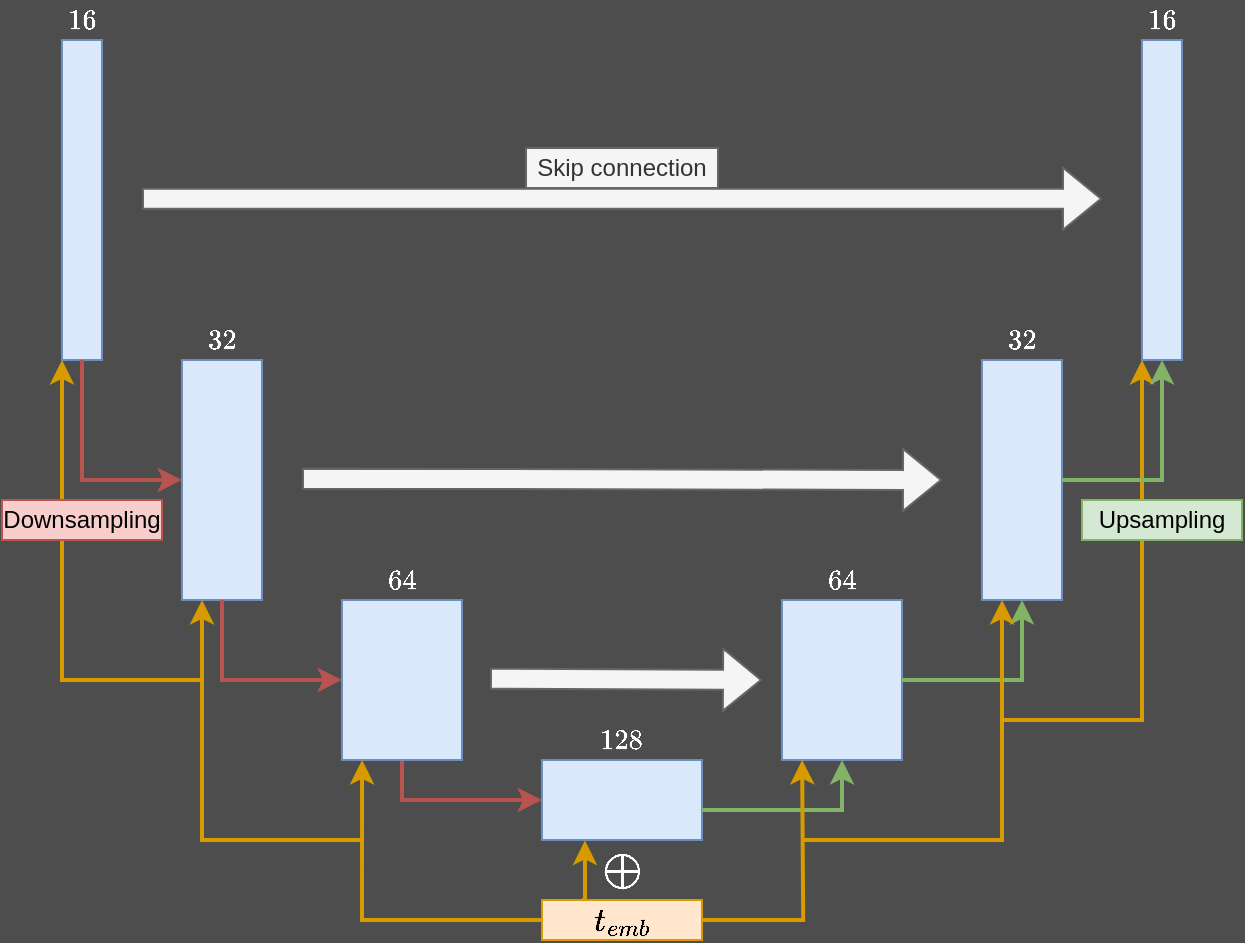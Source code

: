 <mxfile version="20.3.0" type="device"><diagram id="d5dlekxa1D21UrC04uI6" name="Page-1"><mxGraphModel dx="946" dy="672" grid="1" gridSize="10" guides="1" tooltips="1" connect="1" arrows="1" fold="1" page="1" pageScale="1" pageWidth="827" pageHeight="1169" background="#4D4D4D" math="1" shadow="0"><root><mxCell id="0"/><mxCell id="1" parent="0"/><mxCell id="c4rU9pRKck7iuJNot41Z-17" style="edgeStyle=orthogonalEdgeStyle;rounded=0;orthogonalLoop=1;jettySize=auto;html=1;entryX=0;entryY=1;entryDx=0;entryDy=0;fillColor=#ffe6cc;strokeColor=#d79b00;strokeWidth=2;" edge="1" parent="1" target="PY2M_5YpXHW3IMOn1dfJ-1"><mxGeometry relative="1" as="geometry"><mxPoint x="150.04" y="440" as="targetPoint"/><mxPoint x="230.04" y="560" as="sourcePoint"/><Array as="points"><mxPoint x="160" y="560"/></Array></mxGeometry></mxCell><mxCell id="c4rU9pRKck7iuJNot41Z-20" style="edgeStyle=orthogonalEdgeStyle;rounded=0;orthogonalLoop=1;jettySize=auto;html=1;exitX=1;exitY=0.5;exitDx=0;exitDy=0;entryX=0;entryY=1;entryDx=0;entryDy=0;fillColor=#ffe6cc;strokeColor=#d79b00;strokeWidth=2;" edge="1" parent="1" target="PY2M_5YpXHW3IMOn1dfJ-11"><mxGeometry relative="1" as="geometry"><mxPoint x="680.06" y="500" as="targetPoint"/><mxPoint x="630" y="580" as="sourcePoint"/><Array as="points"><mxPoint x="700" y="580"/></Array></mxGeometry></mxCell><mxCell id="PY2M_5YpXHW3IMOn1dfJ-1" value="" style="rounded=0;whiteSpace=wrap;html=1;fillColor=#dae8fc;strokeColor=#6c8ebf;" parent="1" vertex="1"><mxGeometry x="160" y="240" width="20" height="160" as="geometry"/></mxCell><mxCell id="PY2M_5YpXHW3IMOn1dfJ-2" value="" style="rounded=0;whiteSpace=wrap;html=1;fillColor=#dae8fc;strokeColor=#6c8ebf;" parent="1" vertex="1"><mxGeometry x="220" y="400" width="40" height="120" as="geometry"/></mxCell><mxCell id="PY2M_5YpXHW3IMOn1dfJ-16" style="edgeStyle=orthogonalEdgeStyle;rounded=0;orthogonalLoop=1;jettySize=auto;html=1;exitX=0.5;exitY=1;exitDx=0;exitDy=0;entryX=0;entryY=0.5;entryDx=0;entryDy=0;fillColor=#f8cecc;strokeColor=#b85450;strokeWidth=2;" parent="1" source="PY2M_5YpXHW3IMOn1dfJ-5" target="PY2M_5YpXHW3IMOn1dfJ-6" edge="1"><mxGeometry relative="1" as="geometry"/></mxCell><mxCell id="PY2M_5YpXHW3IMOn1dfJ-5" value="" style="rounded=0;whiteSpace=wrap;html=1;fillColor=#dae8fc;strokeColor=#6c8ebf;" parent="1" vertex="1"><mxGeometry x="300" y="520" width="60" height="80" as="geometry"/></mxCell><mxCell id="PY2M_5YpXHW3IMOn1dfJ-6" value="" style="rounded=0;whiteSpace=wrap;html=1;fillColor=#dae8fc;strokeColor=#6c8ebf;" parent="1" vertex="1"><mxGeometry x="400" y="600" width="80" height="40" as="geometry"/></mxCell><mxCell id="PY2M_5YpXHW3IMOn1dfJ-8" value="" style="rounded=0;whiteSpace=wrap;html=1;fillColor=#dae8fc;strokeColor=#6c8ebf;" parent="1" vertex="1"><mxGeometry x="520" y="520" width="60" height="80" as="geometry"/></mxCell><mxCell id="PY2M_5YpXHW3IMOn1dfJ-9" value="" style="rounded=0;whiteSpace=wrap;html=1;fillColor=#dae8fc;strokeColor=#6c8ebf;" parent="1" vertex="1"><mxGeometry x="620" y="400" width="40" height="120" as="geometry"/></mxCell><mxCell id="PY2M_5YpXHW3IMOn1dfJ-11" value="" style="rounded=0;whiteSpace=wrap;html=1;fillColor=#dae8fc;strokeColor=#6c8ebf;" parent="1" vertex="1"><mxGeometry x="700" y="240" width="20" height="160" as="geometry"/></mxCell><mxCell id="PY2M_5YpXHW3IMOn1dfJ-12" value="" style="shape=flexArrow;endArrow=classic;html=1;rounded=0;fillColor=#f5f5f5;strokeColor=#666666;" parent="1" edge="1"><mxGeometry width="50" height="50" relative="1" as="geometry"><mxPoint x="200" y="319.33" as="sourcePoint"/><mxPoint x="680" y="319.33" as="targetPoint"/></mxGeometry></mxCell><mxCell id="PY2M_5YpXHW3IMOn1dfJ-14" value="" style="shape=flexArrow;endArrow=classic;html=1;rounded=0;fillColor=#f5f5f5;strokeColor=#666666;" parent="1" edge="1"><mxGeometry width="50" height="50" relative="1" as="geometry"><mxPoint x="280" y="459.33" as="sourcePoint"/><mxPoint x="600" y="460" as="targetPoint"/></mxGeometry></mxCell><mxCell id="PY2M_5YpXHW3IMOn1dfJ-15" value="" style="shape=flexArrow;endArrow=classic;html=1;rounded=0;fillColor=#f5f5f5;strokeColor=#666666;" parent="1" edge="1"><mxGeometry width="50" height="50" relative="1" as="geometry"><mxPoint x="374" y="559.33" as="sourcePoint"/><mxPoint x="510" y="560" as="targetPoint"/></mxGeometry></mxCell><mxCell id="PY2M_5YpXHW3IMOn1dfJ-17" style="edgeStyle=orthogonalEdgeStyle;rounded=0;orthogonalLoop=1;jettySize=auto;html=1;exitX=0.5;exitY=1;exitDx=0;exitDy=0;fillColor=#f8cecc;strokeColor=#b85450;strokeWidth=2;" parent="1" source="PY2M_5YpXHW3IMOn1dfJ-2" edge="1"><mxGeometry relative="1" as="geometry"><mxPoint x="230" y="520" as="sourcePoint"/><mxPoint x="300" y="560" as="targetPoint"/><Array as="points"><mxPoint x="240" y="560"/></Array></mxGeometry></mxCell><mxCell id="PY2M_5YpXHW3IMOn1dfJ-18" style="edgeStyle=orthogonalEdgeStyle;rounded=0;orthogonalLoop=1;jettySize=auto;html=1;exitX=0.5;exitY=1;exitDx=0;exitDy=0;fillColor=#f8cecc;strokeColor=#b85450;entryX=0;entryY=0.5;entryDx=0;entryDy=0;strokeWidth=2;" parent="1" target="PY2M_5YpXHW3IMOn1dfJ-2" edge="1"><mxGeometry relative="1" as="geometry"><mxPoint x="170" y="400" as="sourcePoint"/><mxPoint x="230" y="440" as="targetPoint"/><Array as="points"><mxPoint x="170" y="460"/></Array></mxGeometry></mxCell><mxCell id="PY2M_5YpXHW3IMOn1dfJ-19" style="edgeStyle=orthogonalEdgeStyle;rounded=0;orthogonalLoop=1;jettySize=auto;html=1;exitX=1;exitY=0.5;exitDx=0;exitDy=0;fillColor=#d5e8d4;strokeColor=#82b366;entryX=0.5;entryY=1;entryDx=0;entryDy=0;strokeWidth=2;" parent="1" source="PY2M_5YpXHW3IMOn1dfJ-9" target="PY2M_5YpXHW3IMOn1dfJ-11" edge="1"><mxGeometry relative="1" as="geometry"><mxPoint x="710" y="400" as="sourcePoint"/><mxPoint x="705" y="430" as="targetPoint"/><Array as="points"><mxPoint x="710" y="460"/></Array></mxGeometry></mxCell><mxCell id="PY2M_5YpXHW3IMOn1dfJ-22" style="edgeStyle=orthogonalEdgeStyle;rounded=0;orthogonalLoop=1;jettySize=auto;html=1;exitX=1;exitY=0.5;exitDx=0;exitDy=0;fillColor=#d5e8d4;strokeColor=#82b366;entryX=0.5;entryY=1;entryDx=0;entryDy=0;strokeWidth=2;" parent="1" source="PY2M_5YpXHW3IMOn1dfJ-8" target="PY2M_5YpXHW3IMOn1dfJ-9" edge="1"><mxGeometry relative="1" as="geometry"><mxPoint x="740" y="430" as="sourcePoint"/><mxPoint x="690" y="490" as="targetPoint"/><Array as="points"><mxPoint x="640" y="560"/></Array></mxGeometry></mxCell><mxCell id="PY2M_5YpXHW3IMOn1dfJ-23" style="edgeStyle=orthogonalEdgeStyle;rounded=0;orthogonalLoop=1;jettySize=auto;html=1;exitX=1;exitY=0.5;exitDx=0;exitDy=0;fillColor=#d5e8d4;strokeColor=#82b366;entryX=0.5;entryY=1;entryDx=0;entryDy=0;strokeWidth=2;" parent="1" target="PY2M_5YpXHW3IMOn1dfJ-8" edge="1"><mxGeometry relative="1" as="geometry"><mxPoint x="480" y="625" as="sourcePoint"/><mxPoint x="540" y="585" as="targetPoint"/><Array as="points"><mxPoint x="550" y="625"/></Array></mxGeometry></mxCell><mxCell id="c4rU9pRKck7iuJNot41Z-1" value="$$16$$" style="text;html=1;strokeColor=none;fillColor=none;align=center;verticalAlign=middle;whiteSpace=wrap;rounded=0;fontColor=#FFFFFF;" vertex="1" parent="1"><mxGeometry x="150" y="220" width="40" height="20" as="geometry"/></mxCell><mxCell id="c4rU9pRKck7iuJNot41Z-2" value="$$16$$" style="text;html=1;strokeColor=none;fillColor=none;align=center;verticalAlign=middle;whiteSpace=wrap;rounded=0;fontColor=#FFFFFF;" vertex="1" parent="1"><mxGeometry x="690" y="220" width="40" height="20" as="geometry"/></mxCell><mxCell id="c4rU9pRKck7iuJNot41Z-3" value="$$32$$" style="text;html=1;strokeColor=none;fillColor=none;align=center;verticalAlign=middle;whiteSpace=wrap;rounded=0;fontColor=#FFFFFF;" vertex="1" parent="1"><mxGeometry x="220" y="380" width="40" height="20" as="geometry"/></mxCell><mxCell id="c4rU9pRKck7iuJNot41Z-4" value="$$32$$" style="text;html=1;strokeColor=none;fillColor=none;align=center;verticalAlign=middle;whiteSpace=wrap;rounded=0;fontColor=#FFFFFF;" vertex="1" parent="1"><mxGeometry x="620" y="380" width="40" height="20" as="geometry"/></mxCell><mxCell id="c4rU9pRKck7iuJNot41Z-5" value="$$64$$" style="text;html=1;strokeColor=none;fillColor=none;align=center;verticalAlign=middle;whiteSpace=wrap;rounded=0;fontColor=#FFFFFF;" vertex="1" parent="1"><mxGeometry x="310" y="500" width="40" height="20" as="geometry"/></mxCell><mxCell id="c4rU9pRKck7iuJNot41Z-6" value="$$64$$" style="text;html=1;strokeColor=none;fillColor=none;align=center;verticalAlign=middle;whiteSpace=wrap;rounded=0;fontColor=#FFFFFF;" vertex="1" parent="1"><mxGeometry x="530" y="500" width="40" height="20" as="geometry"/></mxCell><mxCell id="c4rU9pRKck7iuJNot41Z-7" value="$$128$$" style="text;html=1;strokeColor=none;fillColor=none;align=center;verticalAlign=middle;whiteSpace=wrap;rounded=0;fontColor=#FFFFFF;" vertex="1" parent="1"><mxGeometry x="420" y="580" width="40" height="20" as="geometry"/></mxCell><mxCell id="c4rU9pRKck7iuJNot41Z-8" value="Skip connection" style="text;html=1;strokeColor=#666666;fillColor=#f5f5f5;align=center;verticalAlign=middle;whiteSpace=wrap;rounded=0;fontColor=#333333;" vertex="1" parent="1"><mxGeometry x="392" y="294" width="96" height="20" as="geometry"/></mxCell><mxCell id="c4rU9pRKck7iuJNot41Z-10" value="Upsampling" style="text;html=1;strokeColor=#82b366;fillColor=#d5e8d4;align=center;verticalAlign=middle;whiteSpace=wrap;rounded=0;" vertex="1" parent="1"><mxGeometry x="670" y="470" width="80" height="20" as="geometry"/></mxCell><mxCell id="c4rU9pRKck7iuJNot41Z-11" value="$$\oplus$$" style="text;html=1;strokeColor=none;fillColor=none;align=center;verticalAlign=middle;whiteSpace=wrap;rounded=0;fontSize=22;fontColor=#FFFFFF;" vertex="1" parent="1"><mxGeometry x="410" y="640" width="60" height="30" as="geometry"/></mxCell><mxCell id="c4rU9pRKck7iuJNot41Z-12" style="edgeStyle=orthogonalEdgeStyle;rounded=0;orthogonalLoop=1;jettySize=auto;html=1;exitX=0.25;exitY=0;exitDx=0;exitDy=0;entryX=0.191;entryY=0.008;entryDx=0;entryDy=0;entryPerimeter=0;fontSize=14;fillColor=#ffe6cc;strokeColor=#d79b00;strokeWidth=2;" edge="1" parent="1" target="c4rU9pRKck7iuJNot41Z-11"><mxGeometry relative="1" as="geometry"><mxPoint x="420" y="670" as="sourcePoint"/></mxGeometry></mxCell><mxCell id="c4rU9pRKck7iuJNot41Z-15" style="edgeStyle=orthogonalEdgeStyle;rounded=0;orthogonalLoop=1;jettySize=auto;html=1;exitX=0;exitY=0.5;exitDx=0;exitDy=0;entryX=0.167;entryY=1;entryDx=0;entryDy=0;fillColor=#ffe6cc;strokeColor=#d79b00;entryPerimeter=0;strokeWidth=2;" edge="1" parent="1" source="c4rU9pRKck7iuJNot41Z-14" target="PY2M_5YpXHW3IMOn1dfJ-5"><mxGeometry relative="1" as="geometry"><mxPoint x="320" y="680" as="targetPoint"/></mxGeometry></mxCell><mxCell id="c4rU9pRKck7iuJNot41Z-14" value="$$t_{emb}$$" style="text;html=1;strokeColor=#d79b00;fillColor=#ffe6cc;align=center;verticalAlign=middle;whiteSpace=wrap;rounded=0;fontSize=14;" vertex="1" parent="1"><mxGeometry x="400" y="670" width="80" height="20" as="geometry"/></mxCell><mxCell id="c4rU9pRKck7iuJNot41Z-16" style="edgeStyle=orthogonalEdgeStyle;rounded=0;orthogonalLoop=1;jettySize=auto;html=1;entryX=0.25;entryY=1;entryDx=0;entryDy=0;fillColor=#ffe6cc;strokeColor=#d79b00;strokeWidth=2;" edge="1" parent="1" target="PY2M_5YpXHW3IMOn1dfJ-2"><mxGeometry relative="1" as="geometry"><mxPoint x="240" y="560" as="targetPoint"/><mxPoint x="310" y="640" as="sourcePoint"/><Array as="points"><mxPoint x="230" y="640"/></Array></mxGeometry></mxCell><mxCell id="c4rU9pRKck7iuJNot41Z-9" value="Downsampling" style="text;html=1;strokeColor=#b85450;fillColor=#f8cecc;align=center;verticalAlign=middle;whiteSpace=wrap;rounded=0;" vertex="1" parent="1"><mxGeometry x="130" y="470" width="80" height="20" as="geometry"/></mxCell><mxCell id="c4rU9pRKck7iuJNot41Z-18" style="edgeStyle=orthogonalEdgeStyle;rounded=0;orthogonalLoop=1;jettySize=auto;html=1;exitX=1;exitY=0.5;exitDx=0;exitDy=0;entryX=0.167;entryY=1;entryDx=0;entryDy=0;fillColor=#ffe6cc;strokeColor=#d79b00;entryPerimeter=0;strokeWidth=2;" edge="1" parent="1" source="c4rU9pRKck7iuJNot41Z-14"><mxGeometry relative="1" as="geometry"><mxPoint x="530.06" y="600" as="targetPoint"/><mxPoint x="620.04" y="680" as="sourcePoint"/></mxGeometry></mxCell><mxCell id="c4rU9pRKck7iuJNot41Z-19" style="edgeStyle=orthogonalEdgeStyle;rounded=0;orthogonalLoop=1;jettySize=auto;html=1;exitX=1;exitY=0.5;exitDx=0;exitDy=0;entryX=0.25;entryY=1;entryDx=0;entryDy=0;fillColor=#ffe6cc;strokeColor=#d79b00;strokeWidth=2;" edge="1" parent="1" target="PY2M_5YpXHW3IMOn1dfJ-9"><mxGeometry relative="1" as="geometry"><mxPoint x="580.06" y="560" as="targetPoint"/><mxPoint x="530" y="640" as="sourcePoint"/><Array as="points"><mxPoint x="630" y="640"/></Array></mxGeometry></mxCell></root></mxGraphModel></diagram></mxfile>
